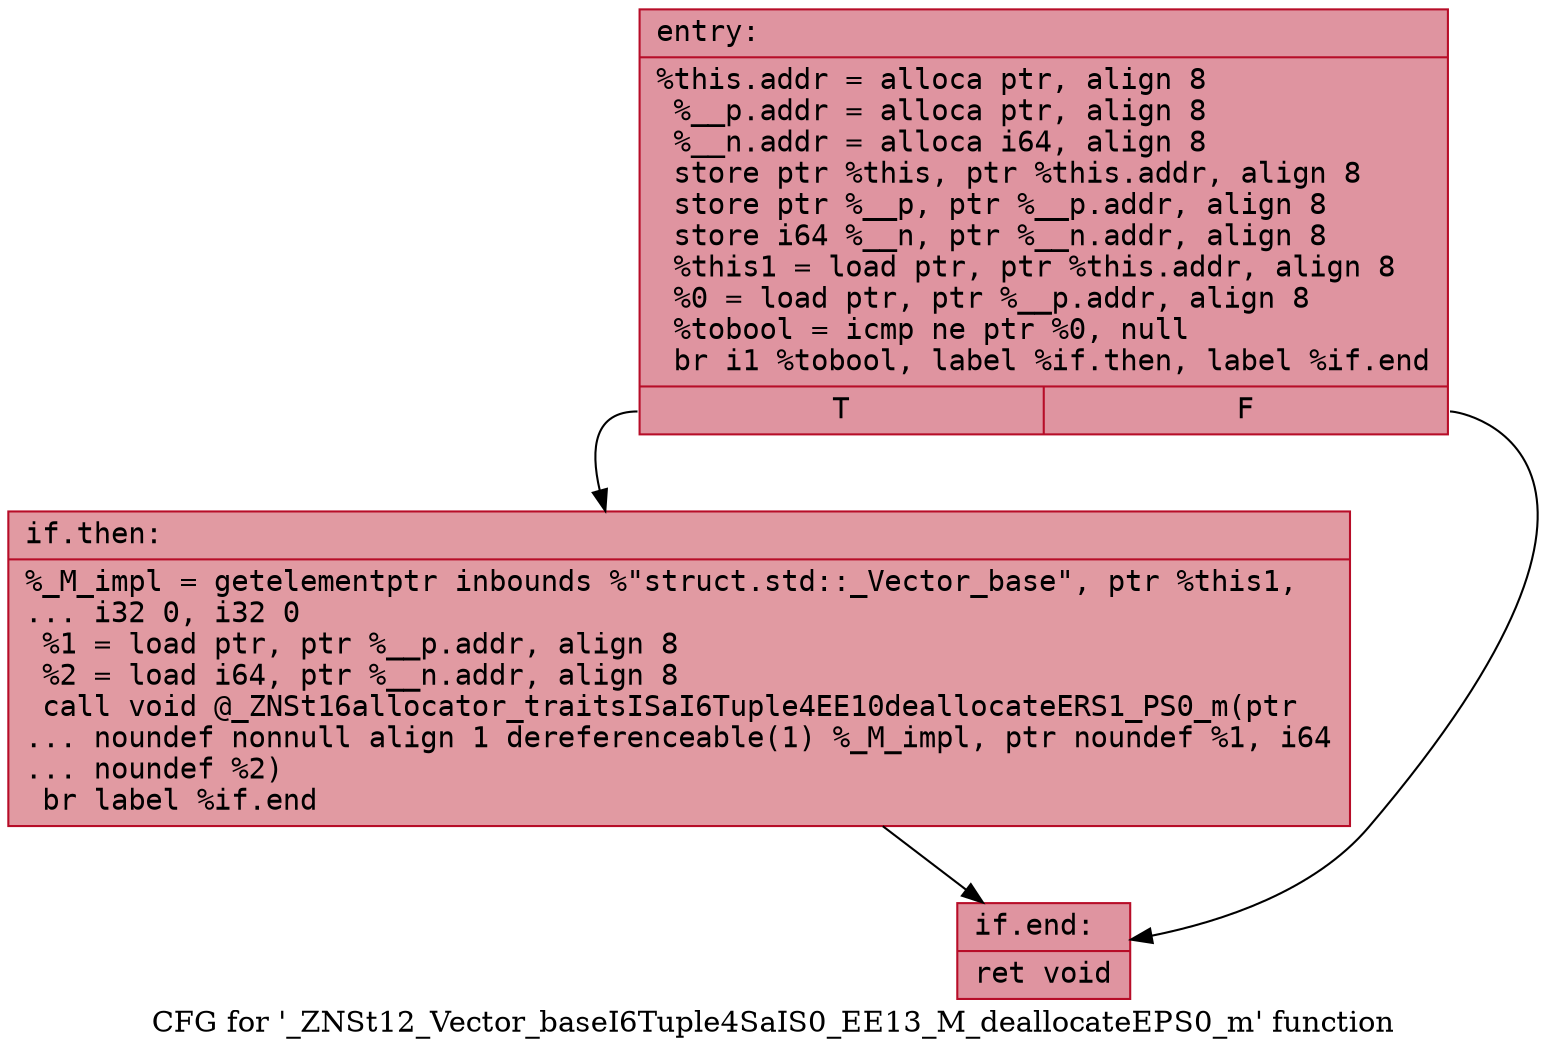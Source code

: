 digraph "CFG for '_ZNSt12_Vector_baseI6Tuple4SaIS0_EE13_M_deallocateEPS0_m' function" {
	label="CFG for '_ZNSt12_Vector_baseI6Tuple4SaIS0_EE13_M_deallocateEPS0_m' function";

	Node0x55c6063c2df0 [shape=record,color="#b70d28ff", style=filled, fillcolor="#b70d2870" fontname="Courier",label="{entry:\l|  %this.addr = alloca ptr, align 8\l  %__p.addr = alloca ptr, align 8\l  %__n.addr = alloca i64, align 8\l  store ptr %this, ptr %this.addr, align 8\l  store ptr %__p, ptr %__p.addr, align 8\l  store i64 %__n, ptr %__n.addr, align 8\l  %this1 = load ptr, ptr %this.addr, align 8\l  %0 = load ptr, ptr %__p.addr, align 8\l  %tobool = icmp ne ptr %0, null\l  br i1 %tobool, label %if.then, label %if.end\l|{<s0>T|<s1>F}}"];
	Node0x55c6063c2df0:s0 -> Node0x55c6063c2e60[tooltip="entry -> if.then\nProbability 62.50%" ];
	Node0x55c6063c2df0:s1 -> Node0x55c6063c36b0[tooltip="entry -> if.end\nProbability 37.50%" ];
	Node0x55c6063c2e60 [shape=record,color="#b70d28ff", style=filled, fillcolor="#bb1b2c70" fontname="Courier",label="{if.then:\l|  %_M_impl = getelementptr inbounds %\"struct.std::_Vector_base\", ptr %this1,\l... i32 0, i32 0\l  %1 = load ptr, ptr %__p.addr, align 8\l  %2 = load i64, ptr %__n.addr, align 8\l  call void @_ZNSt16allocator_traitsISaI6Tuple4EE10deallocateERS1_PS0_m(ptr\l... noundef nonnull align 1 dereferenceable(1) %_M_impl, ptr noundef %1, i64\l... noundef %2)\l  br label %if.end\l}"];
	Node0x55c6063c2e60 -> Node0x55c6063c36b0[tooltip="if.then -> if.end\nProbability 100.00%" ];
	Node0x55c6063c36b0 [shape=record,color="#b70d28ff", style=filled, fillcolor="#b70d2870" fontname="Courier",label="{if.end:\l|  ret void\l}"];
}
